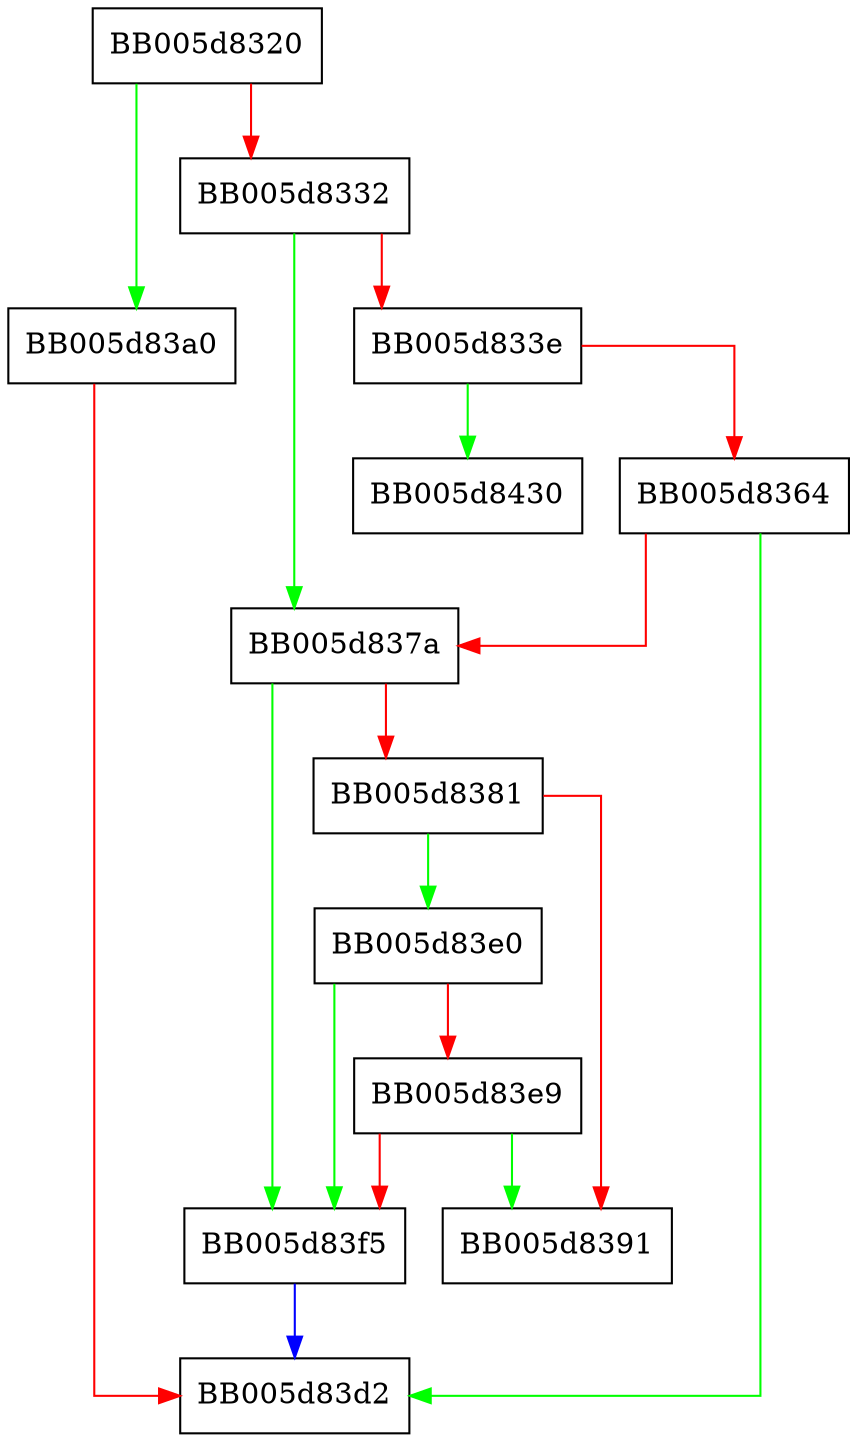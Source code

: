digraph EVP_PKEY_public_check {
  node [shape="box"];
  graph [splines=ortho];
  BB005d8320 -> BB005d83a0 [color="green"];
  BB005d8320 -> BB005d8332 [color="red"];
  BB005d8332 -> BB005d837a [color="green"];
  BB005d8332 -> BB005d833e [color="red"];
  BB005d833e -> BB005d8430 [color="green"];
  BB005d833e -> BB005d8364 [color="red"];
  BB005d8364 -> BB005d83d2 [color="green"];
  BB005d8364 -> BB005d837a [color="red"];
  BB005d837a -> BB005d83f5 [color="green"];
  BB005d837a -> BB005d8381 [color="red"];
  BB005d8381 -> BB005d83e0 [color="green"];
  BB005d8381 -> BB005d8391 [color="red"];
  BB005d83a0 -> BB005d83d2 [color="red"];
  BB005d83e0 -> BB005d83f5 [color="green"];
  BB005d83e0 -> BB005d83e9 [color="red"];
  BB005d83e9 -> BB005d8391 [color="green"];
  BB005d83e9 -> BB005d83f5 [color="red"];
  BB005d83f5 -> BB005d83d2 [color="blue"];
}